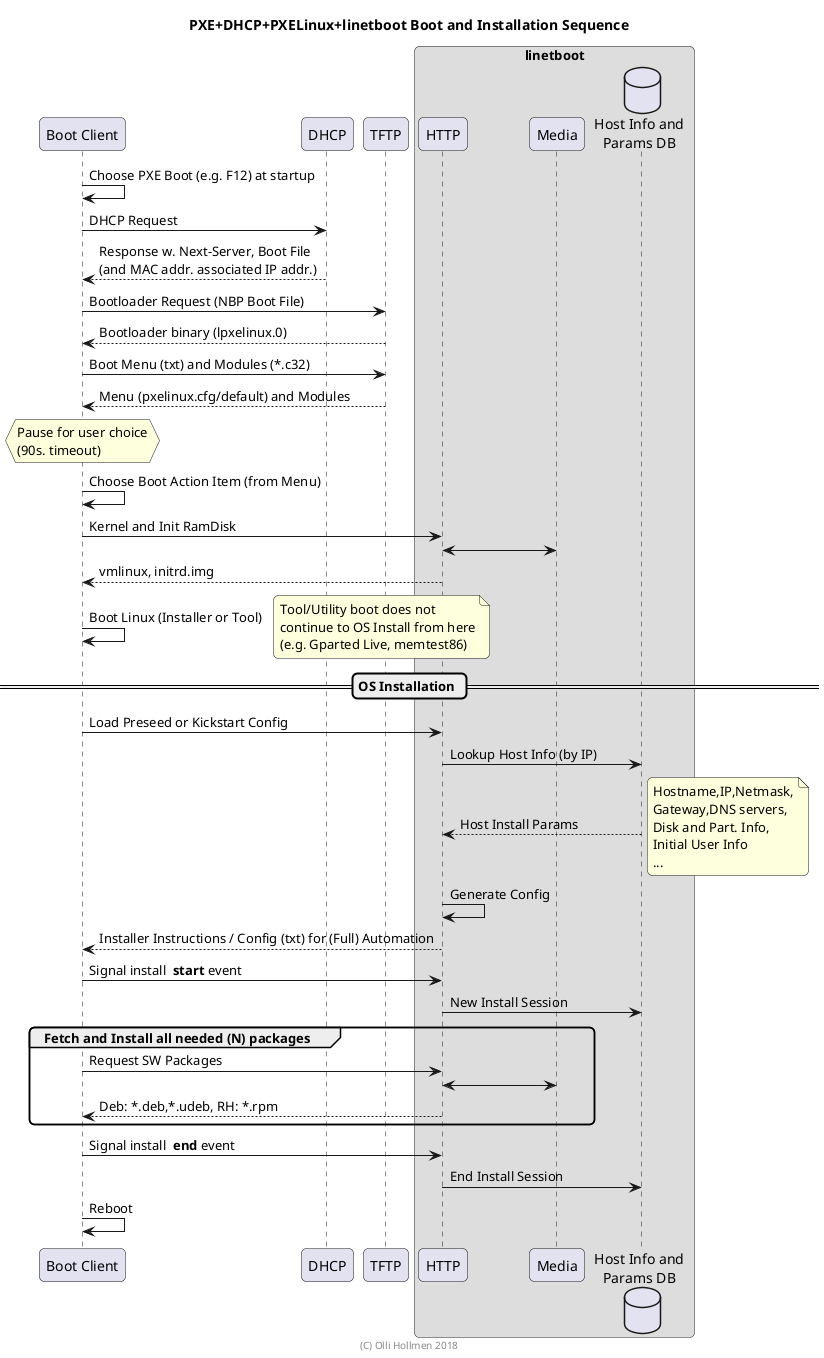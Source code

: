 @startuml
skinparam roundcorner 10
title PXE+DHCP+PXELinux+linetboot Boot and Installation Sequence

' order 10 - only supported in later plantuml. Unnecessary if you keep below in order.
participant "Boot Client" as Client
'database DHCP
participant DHCP
participant TFTP

box "linetboot"
' When used w/o Box (above)
'participant "**linetboot** / HTTP" as HTTP
participant HTTP
participant Media
'participant "Host Params and Install DB" as HP
database "Host Info and\nParams DB" as HP
end box

' "database" declared here instead of above messes up the order

Client -> Client: Choose PXE Boot (e.g. F12) at startup
Client -> DHCP: DHCP Request
DHCP --> Client: Response w. Next-Server, Boot File\n(and MAC addr. associated IP addr.)

Client -> TFTP: Bootloader Request (NBP Boot File)
Client <-- TFTP: Bootloader binary (lpxelinux.0)

Client -> TFTP: Boot Menu (txt) and Modules (*.c32)
Client <-- TFTP: Menu (pxelinux.cfg/default) and Modules

hnote over Client : Pause for user choice\n(90s. timeout)

'...90 s. timeout ...

Client->Client: Choose Boot Action Item (from Menu)

Client -> HTTP: Kernel and Init RamDisk
HTTP <-> Media
Client <-- HTTP: vmlinux, initrd.img

Client -> Client: Boot Linux (Installer or Tool)

note right: Tool/Utility boot does not\ncontinue to OS Install from here\n(e.g. Gparted Live, memtest86)

== OS Installation ==

Client -> HTTP: Load Preseed or Kickstart Config

HTTP -> HP: Lookup Host Info (by IP)
HTTP <-- HP: Host Install Params
note right: Hostname,IP,Netmask,\nGateway,DNS servers,\nDisk and Part. Info,\nInitial User Info\n...

HTTP -> HTTP: Generate Config

Client <-- HTTP: Installer Instructions / Config (txt) for (Full) Automation

Client -> HTTP: Signal install  **start** event
HTTP -> HP: New Install Session
'== Fetch and Install all needed (N) packages ==

group Fetch and Install all needed (N) packages
Client -> HTTP: Request SW Packages
HTTP <-> Media
Client <-- HTTP: Deb: *.deb,*.udeb, RH: *.rpm
end
'Client -> Client: Install

Client -> HTTP: Signal install  **end** event
HTTP -> HP: End Install Session
Client -> Client: Reboot

footer (C) Olli Hollmen 2018

@enduml
